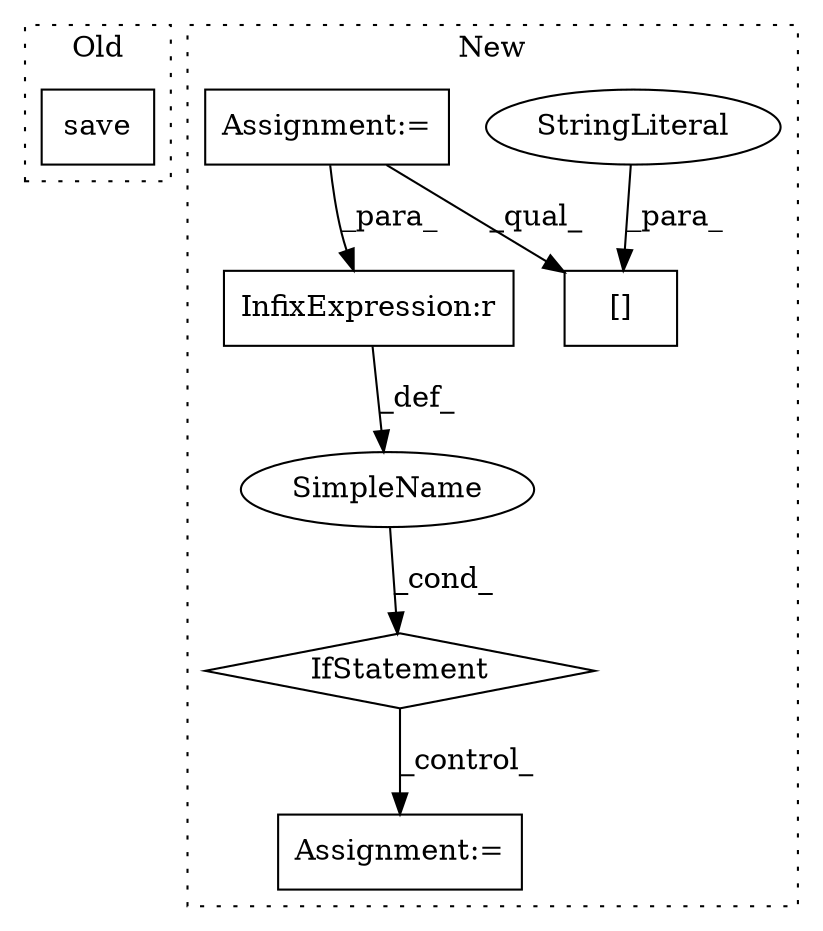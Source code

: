 digraph G {
subgraph cluster0 {
1 [label="save" a="32" s="2487,2514" l="5,1" shape="box"];
label = "Old";
style="dotted";
}
subgraph cluster1 {
2 [label="[]" a="2" s="1234,1252" l="7,1" shape="box"];
3 [label="StringLiteral" a="45" s="1241" l="11" shape="ellipse"];
4 [label="Assignment:=" a="7" s="539" l="1" shape="box"];
5 [label="IfStatement" a="25" s="848,875" l="4,2" shape="diamond"];
6 [label="Assignment:=" a="7" s="891" l="1" shape="box"];
7 [label="SimpleName" a="42" s="" l="" shape="ellipse"];
8 [label="InfixExpression:r" a="27" s="863" l="4" shape="box"];
label = "New";
style="dotted";
}
3 -> 2 [label="_para_"];
4 -> 8 [label="_para_"];
4 -> 2 [label="_qual_"];
5 -> 6 [label="_control_"];
7 -> 5 [label="_cond_"];
8 -> 7 [label="_def_"];
}